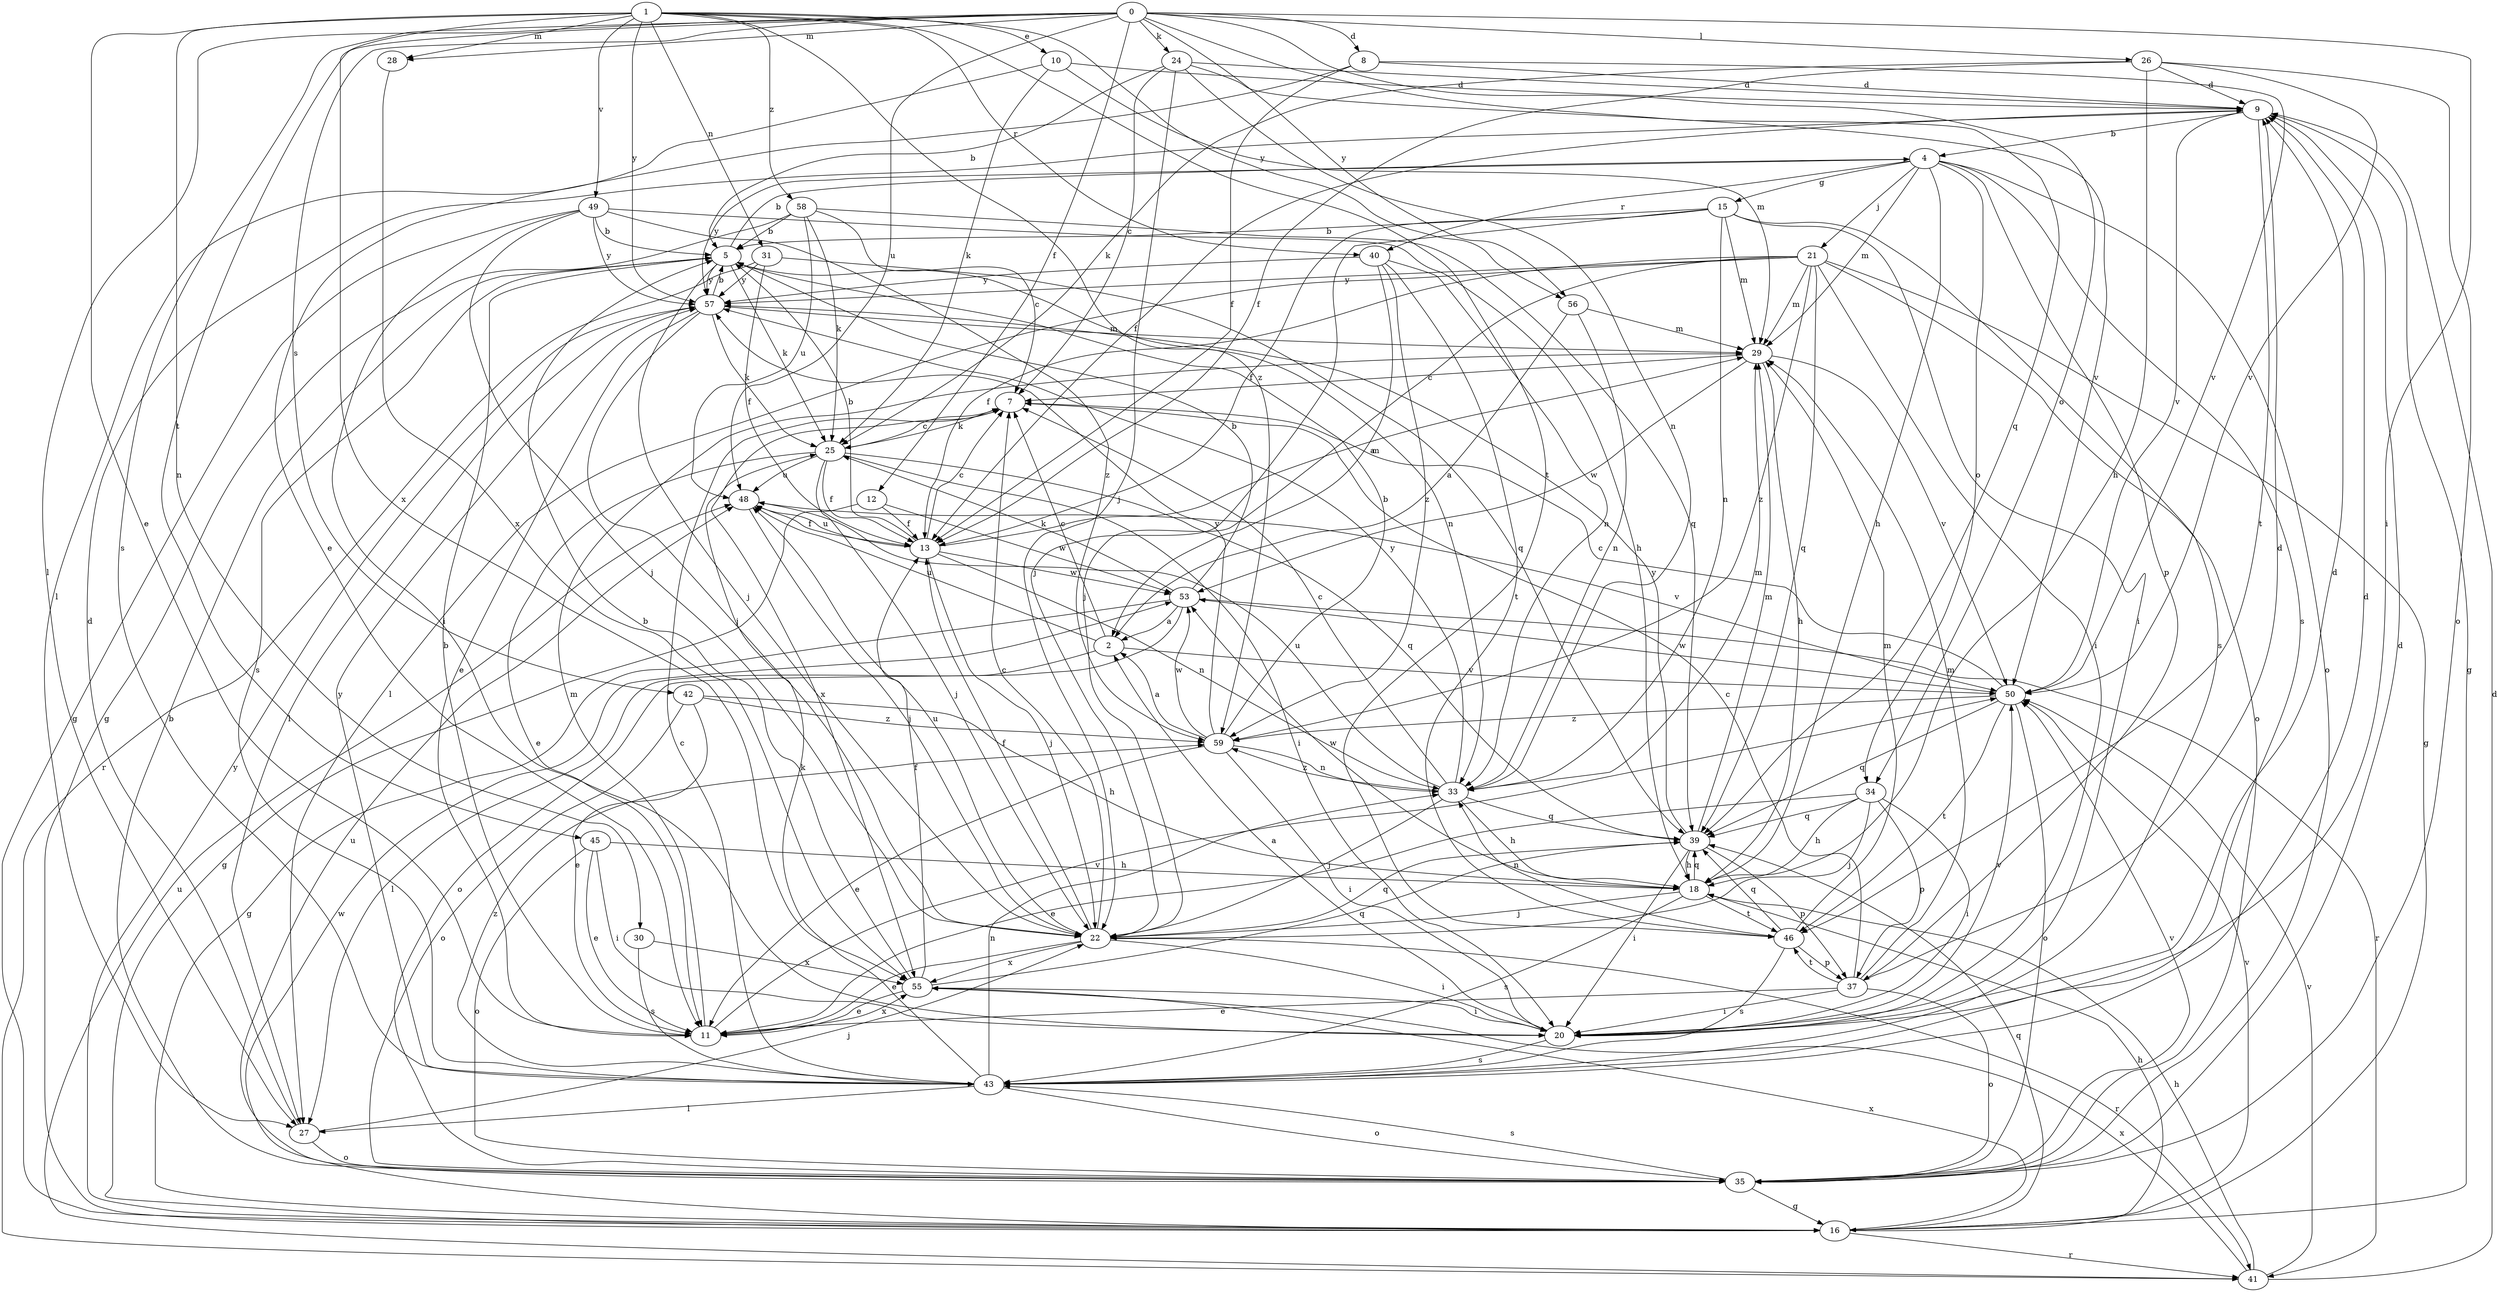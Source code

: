 strict digraph  {
0;
1;
2;
4;
5;
7;
8;
9;
10;
11;
12;
13;
15;
16;
18;
20;
21;
22;
24;
25;
26;
27;
28;
29;
30;
31;
33;
34;
35;
37;
39;
40;
41;
42;
43;
45;
46;
48;
49;
50;
53;
55;
56;
57;
58;
59;
0 -> 8  [label=d];
0 -> 12  [label=f];
0 -> 20  [label=i];
0 -> 24  [label=k];
0 -> 26  [label=l];
0 -> 27  [label=l];
0 -> 28  [label=m];
0 -> 34  [label=o];
0 -> 39  [label=q];
0 -> 42  [label=s];
0 -> 43  [label=s];
0 -> 45  [label=t];
0 -> 48  [label=u];
0 -> 56  [label=y];
1 -> 10  [label=e];
1 -> 11  [label=e];
1 -> 28  [label=m];
1 -> 30  [label=n];
1 -> 31  [label=n];
1 -> 40  [label=r];
1 -> 46  [label=t];
1 -> 49  [label=v];
1 -> 55  [label=x];
1 -> 56  [label=y];
1 -> 57  [label=y];
1 -> 58  [label=z];
1 -> 59  [label=z];
2 -> 7  [label=c];
2 -> 27  [label=l];
2 -> 48  [label=u];
2 -> 50  [label=v];
4 -> 15  [label=g];
4 -> 18  [label=h];
4 -> 21  [label=j];
4 -> 29  [label=m];
4 -> 34  [label=o];
4 -> 35  [label=o];
4 -> 37  [label=p];
4 -> 40  [label=r];
4 -> 43  [label=s];
4 -> 57  [label=y];
5 -> 4  [label=b];
5 -> 22  [label=j];
5 -> 25  [label=k];
5 -> 33  [label=n];
5 -> 43  [label=s];
5 -> 57  [label=y];
7 -> 25  [label=k];
7 -> 55  [label=x];
8 -> 9  [label=d];
8 -> 11  [label=e];
8 -> 13  [label=f];
8 -> 50  [label=v];
9 -> 4  [label=b];
9 -> 13  [label=f];
9 -> 16  [label=g];
9 -> 46  [label=t];
9 -> 50  [label=v];
10 -> 9  [label=d];
10 -> 25  [label=k];
10 -> 27  [label=l];
10 -> 29  [label=m];
11 -> 5  [label=b];
11 -> 29  [label=m];
11 -> 50  [label=v];
11 -> 55  [label=x];
12 -> 13  [label=f];
12 -> 16  [label=g];
12 -> 53  [label=w];
13 -> 5  [label=b];
13 -> 7  [label=c];
13 -> 22  [label=j];
13 -> 29  [label=m];
13 -> 33  [label=n];
13 -> 48  [label=u];
13 -> 53  [label=w];
15 -> 5  [label=b];
15 -> 13  [label=f];
15 -> 20  [label=i];
15 -> 22  [label=j];
15 -> 29  [label=m];
15 -> 33  [label=n];
15 -> 43  [label=s];
16 -> 18  [label=h];
16 -> 39  [label=q];
16 -> 41  [label=r];
16 -> 50  [label=v];
16 -> 53  [label=w];
16 -> 55  [label=x];
16 -> 57  [label=y];
18 -> 22  [label=j];
18 -> 39  [label=q];
18 -> 43  [label=s];
18 -> 46  [label=t];
18 -> 53  [label=w];
20 -> 2  [label=a];
20 -> 9  [label=d];
20 -> 43  [label=s];
20 -> 50  [label=v];
21 -> 13  [label=f];
21 -> 16  [label=g];
21 -> 20  [label=i];
21 -> 22  [label=j];
21 -> 27  [label=l];
21 -> 29  [label=m];
21 -> 35  [label=o];
21 -> 39  [label=q];
21 -> 57  [label=y];
21 -> 59  [label=z];
22 -> 7  [label=c];
22 -> 11  [label=e];
22 -> 13  [label=f];
22 -> 20  [label=i];
22 -> 39  [label=q];
22 -> 41  [label=r];
22 -> 48  [label=u];
22 -> 55  [label=x];
24 -> 5  [label=b];
24 -> 7  [label=c];
24 -> 9  [label=d];
24 -> 22  [label=j];
24 -> 33  [label=n];
24 -> 50  [label=v];
25 -> 7  [label=c];
25 -> 11  [label=e];
25 -> 13  [label=f];
25 -> 20  [label=i];
25 -> 22  [label=j];
25 -> 39  [label=q];
25 -> 48  [label=u];
26 -> 9  [label=d];
26 -> 13  [label=f];
26 -> 18  [label=h];
26 -> 25  [label=k];
26 -> 35  [label=o];
26 -> 50  [label=v];
27 -> 9  [label=d];
27 -> 22  [label=j];
27 -> 35  [label=o];
28 -> 55  [label=x];
29 -> 7  [label=c];
29 -> 18  [label=h];
29 -> 50  [label=v];
29 -> 53  [label=w];
30 -> 43  [label=s];
30 -> 55  [label=x];
31 -> 13  [label=f];
31 -> 39  [label=q];
31 -> 41  [label=r];
31 -> 57  [label=y];
33 -> 7  [label=c];
33 -> 18  [label=h];
33 -> 22  [label=j];
33 -> 29  [label=m];
33 -> 39  [label=q];
33 -> 48  [label=u];
33 -> 57  [label=y];
33 -> 59  [label=z];
34 -> 11  [label=e];
34 -> 18  [label=h];
34 -> 20  [label=i];
34 -> 22  [label=j];
34 -> 37  [label=p];
34 -> 39  [label=q];
35 -> 5  [label=b];
35 -> 9  [label=d];
35 -> 16  [label=g];
35 -> 43  [label=s];
35 -> 48  [label=u];
35 -> 50  [label=v];
37 -> 7  [label=c];
37 -> 9  [label=d];
37 -> 11  [label=e];
37 -> 20  [label=i];
37 -> 29  [label=m];
37 -> 35  [label=o];
37 -> 46  [label=t];
39 -> 18  [label=h];
39 -> 20  [label=i];
39 -> 29  [label=m];
39 -> 37  [label=p];
39 -> 57  [label=y];
40 -> 2  [label=a];
40 -> 33  [label=n];
40 -> 46  [label=t];
40 -> 57  [label=y];
40 -> 59  [label=z];
41 -> 9  [label=d];
41 -> 18  [label=h];
41 -> 48  [label=u];
41 -> 50  [label=v];
41 -> 55  [label=x];
42 -> 11  [label=e];
42 -> 18  [label=h];
42 -> 35  [label=o];
42 -> 59  [label=z];
43 -> 7  [label=c];
43 -> 9  [label=d];
43 -> 25  [label=k];
43 -> 27  [label=l];
43 -> 33  [label=n];
43 -> 35  [label=o];
43 -> 57  [label=y];
43 -> 59  [label=z];
45 -> 11  [label=e];
45 -> 18  [label=h];
45 -> 20  [label=i];
45 -> 35  [label=o];
46 -> 29  [label=m];
46 -> 33  [label=n];
46 -> 37  [label=p];
46 -> 39  [label=q];
46 -> 43  [label=s];
48 -> 13  [label=f];
48 -> 22  [label=j];
48 -> 50  [label=v];
49 -> 5  [label=b];
49 -> 16  [label=g];
49 -> 18  [label=h];
49 -> 20  [label=i];
49 -> 22  [label=j];
49 -> 57  [label=y];
49 -> 59  [label=z];
50 -> 7  [label=c];
50 -> 35  [label=o];
50 -> 39  [label=q];
50 -> 46  [label=t];
50 -> 53  [label=w];
50 -> 59  [label=z];
53 -> 2  [label=a];
53 -> 5  [label=b];
53 -> 16  [label=g];
53 -> 25  [label=k];
53 -> 35  [label=o];
53 -> 41  [label=r];
55 -> 5  [label=b];
55 -> 11  [label=e];
55 -> 13  [label=f];
55 -> 20  [label=i];
55 -> 39  [label=q];
56 -> 2  [label=a];
56 -> 29  [label=m];
56 -> 33  [label=n];
57 -> 5  [label=b];
57 -> 11  [label=e];
57 -> 22  [label=j];
57 -> 25  [label=k];
57 -> 27  [label=l];
57 -> 29  [label=m];
58 -> 5  [label=b];
58 -> 7  [label=c];
58 -> 16  [label=g];
58 -> 25  [label=k];
58 -> 39  [label=q];
58 -> 48  [label=u];
59 -> 2  [label=a];
59 -> 5  [label=b];
59 -> 11  [label=e];
59 -> 20  [label=i];
59 -> 33  [label=n];
59 -> 53  [label=w];
59 -> 57  [label=y];
}
